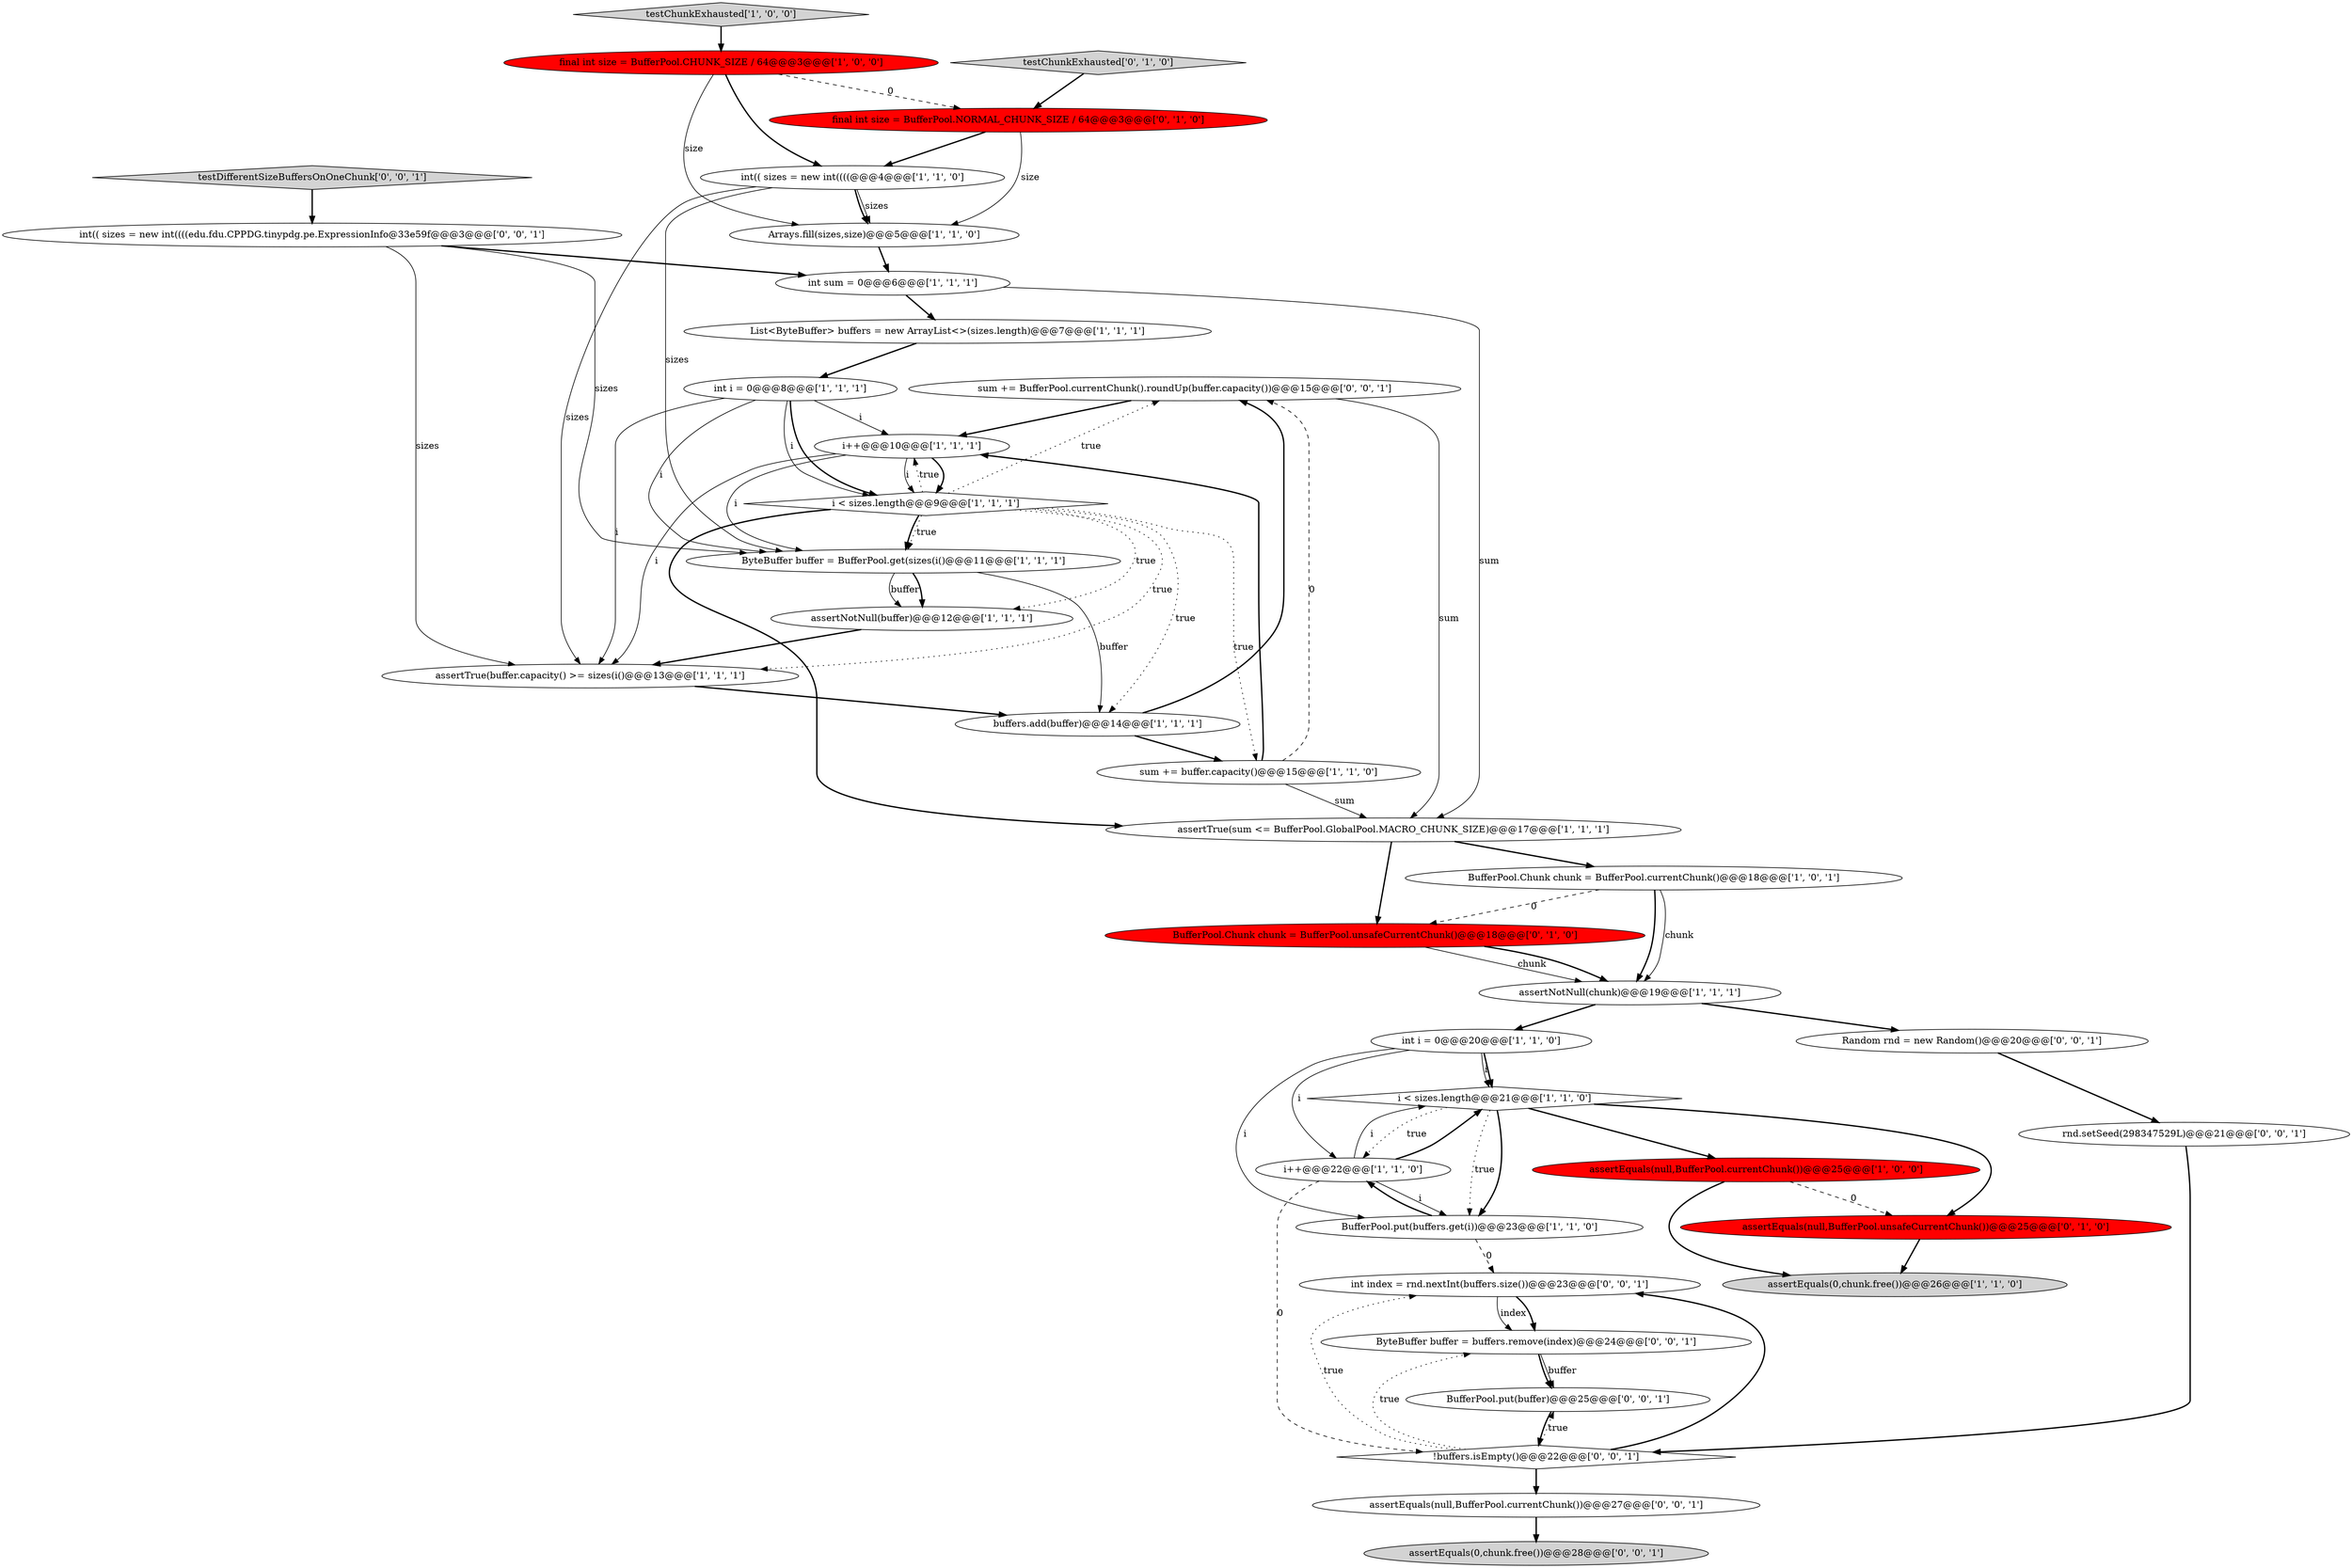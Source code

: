 digraph {
35 [style = filled, label = "int index = rnd.nextInt(buffers.size())@@@23@@@['0', '0', '1']", fillcolor = white, shape = ellipse image = "AAA0AAABBB3BBB"];
33 [style = filled, label = "assertEquals(0,chunk.free())@@@28@@@['0', '0', '1']", fillcolor = lightgray, shape = ellipse image = "AAA0AAABBB3BBB"];
31 [style = filled, label = "sum += BufferPool.currentChunk().roundUp(buffer.capacity())@@@15@@@['0', '0', '1']", fillcolor = white, shape = ellipse image = "AAA0AAABBB3BBB"];
0 [style = filled, label = "Arrays.fill(sizes,size)@@@5@@@['1', '1', '0']", fillcolor = white, shape = ellipse image = "AAA0AAABBB1BBB"];
15 [style = filled, label = "assertNotNull(chunk)@@@19@@@['1', '1', '1']", fillcolor = white, shape = ellipse image = "AAA0AAABBB1BBB"];
7 [style = filled, label = "BufferPool.Chunk chunk = BufferPool.currentChunk()@@@18@@@['1', '0', '1']", fillcolor = white, shape = ellipse image = "AAA0AAABBB1BBB"];
27 [style = filled, label = "int(( sizes = new int((((edu.fdu.CPPDG.tinypdg.pe.ExpressionInfo@33e59f@@@3@@@['0', '0', '1']", fillcolor = white, shape = ellipse image = "AAA0AAABBB3BBB"];
25 [style = filled, label = "final int size = BufferPool.NORMAL_CHUNK_SIZE / 64@@@3@@@['0', '1', '0']", fillcolor = red, shape = ellipse image = "AAA1AAABBB2BBB"];
28 [style = filled, label = "rnd.setSeed(298347529L)@@@21@@@['0', '0', '1']", fillcolor = white, shape = ellipse image = "AAA0AAABBB3BBB"];
1 [style = filled, label = "i < sizes.length@@@21@@@['1', '1', '0']", fillcolor = white, shape = diamond image = "AAA0AAABBB1BBB"];
11 [style = filled, label = "ByteBuffer buffer = BufferPool.get(sizes(i()@@@11@@@['1', '1', '1']", fillcolor = white, shape = ellipse image = "AAA0AAABBB1BBB"];
36 [style = filled, label = "BufferPool.put(buffer)@@@25@@@['0', '0', '1']", fillcolor = white, shape = ellipse image = "AAA0AAABBB3BBB"];
19 [style = filled, label = "i++@@@22@@@['1', '1', '0']", fillcolor = white, shape = ellipse image = "AAA0AAABBB1BBB"];
12 [style = filled, label = "i++@@@10@@@['1', '1', '1']", fillcolor = white, shape = ellipse image = "AAA0AAABBB1BBB"];
26 [style = filled, label = "testChunkExhausted['0', '1', '0']", fillcolor = lightgray, shape = diamond image = "AAA0AAABBB2BBB"];
32 [style = filled, label = "!buffers.isEmpty()@@@22@@@['0', '0', '1']", fillcolor = white, shape = diamond image = "AAA0AAABBB3BBB"];
34 [style = filled, label = "testDifferentSizeBuffersOnOneChunk['0', '0', '1']", fillcolor = lightgray, shape = diamond image = "AAA0AAABBB3BBB"];
21 [style = filled, label = "assertEquals(null,BufferPool.currentChunk())@@@25@@@['1', '0', '0']", fillcolor = red, shape = ellipse image = "AAA1AAABBB1BBB"];
20 [style = filled, label = "int(( sizes = new int((((@@@4@@@['1', '1', '0']", fillcolor = white, shape = ellipse image = "AAA0AAABBB1BBB"];
3 [style = filled, label = "List<ByteBuffer> buffers = new ArrayList<>(sizes.length)@@@7@@@['1', '1', '1']", fillcolor = white, shape = ellipse image = "AAA0AAABBB1BBB"];
10 [style = filled, label = "int sum = 0@@@6@@@['1', '1', '1']", fillcolor = white, shape = ellipse image = "AAA0AAABBB1BBB"];
30 [style = filled, label = "assertEquals(null,BufferPool.currentChunk())@@@27@@@['0', '0', '1']", fillcolor = white, shape = ellipse image = "AAA0AAABBB3BBB"];
6 [style = filled, label = "int i = 0@@@20@@@['1', '1', '0']", fillcolor = white, shape = ellipse image = "AAA0AAABBB1BBB"];
9 [style = filled, label = "assertNotNull(buffer)@@@12@@@['1', '1', '1']", fillcolor = white, shape = ellipse image = "AAA0AAABBB1BBB"];
22 [style = filled, label = "i < sizes.length@@@9@@@['1', '1', '1']", fillcolor = white, shape = diamond image = "AAA0AAABBB1BBB"];
37 [style = filled, label = "ByteBuffer buffer = buffers.remove(index)@@@24@@@['0', '0', '1']", fillcolor = white, shape = ellipse image = "AAA0AAABBB3BBB"];
8 [style = filled, label = "assertTrue(sum <= BufferPool.GlobalPool.MACRO_CHUNK_SIZE)@@@17@@@['1', '1', '1']", fillcolor = white, shape = ellipse image = "AAA0AAABBB1BBB"];
14 [style = filled, label = "int i = 0@@@8@@@['1', '1', '1']", fillcolor = white, shape = ellipse image = "AAA0AAABBB1BBB"];
16 [style = filled, label = "BufferPool.put(buffers.get(i))@@@23@@@['1', '1', '0']", fillcolor = white, shape = ellipse image = "AAA0AAABBB1BBB"];
29 [style = filled, label = "Random rnd = new Random()@@@20@@@['0', '0', '1']", fillcolor = white, shape = ellipse image = "AAA0AAABBB3BBB"];
4 [style = filled, label = "assertTrue(buffer.capacity() >= sizes(i()@@@13@@@['1', '1', '1']", fillcolor = white, shape = ellipse image = "AAA0AAABBB1BBB"];
18 [style = filled, label = "buffers.add(buffer)@@@14@@@['1', '1', '1']", fillcolor = white, shape = ellipse image = "AAA0AAABBB1BBB"];
13 [style = filled, label = "assertEquals(0,chunk.free())@@@26@@@['1', '1', '0']", fillcolor = lightgray, shape = ellipse image = "AAA0AAABBB1BBB"];
24 [style = filled, label = "assertEquals(null,BufferPool.unsafeCurrentChunk())@@@25@@@['0', '1', '0']", fillcolor = red, shape = ellipse image = "AAA1AAABBB2BBB"];
23 [style = filled, label = "BufferPool.Chunk chunk = BufferPool.unsafeCurrentChunk()@@@18@@@['0', '1', '0']", fillcolor = red, shape = ellipse image = "AAA1AAABBB2BBB"];
5 [style = filled, label = "sum += buffer.capacity()@@@15@@@['1', '1', '0']", fillcolor = white, shape = ellipse image = "AAA0AAABBB1BBB"];
2 [style = filled, label = "testChunkExhausted['1', '0', '0']", fillcolor = lightgray, shape = diamond image = "AAA0AAABBB1BBB"];
17 [style = filled, label = "final int size = BufferPool.CHUNK_SIZE / 64@@@3@@@['1', '0', '0']", fillcolor = red, shape = ellipse image = "AAA1AAABBB1BBB"];
32->35 [style = bold, label=""];
11->9 [style = solid, label="buffer"];
22->31 [style = dotted, label="true"];
35->37 [style = solid, label="index"];
16->35 [style = dashed, label="0"];
20->0 [style = bold, label=""];
14->11 [style = solid, label="i"];
11->9 [style = bold, label=""];
22->8 [style = bold, label=""];
19->1 [style = bold, label=""];
19->16 [style = solid, label="i"];
35->37 [style = bold, label=""];
1->21 [style = bold, label=""];
32->37 [style = dotted, label="true"];
14->4 [style = solid, label="i"];
21->24 [style = dashed, label="0"];
12->22 [style = bold, label=""];
21->13 [style = bold, label=""];
17->20 [style = bold, label=""];
6->16 [style = solid, label="i"];
6->1 [style = solid, label="i"];
18->31 [style = bold, label=""];
32->35 [style = dotted, label="true"];
8->23 [style = bold, label=""];
37->36 [style = bold, label=""];
5->8 [style = solid, label="sum"];
6->19 [style = solid, label="i"];
14->22 [style = bold, label=""];
10->8 [style = solid, label="sum"];
4->18 [style = bold, label=""];
14->12 [style = solid, label="i"];
32->36 [style = dotted, label="true"];
16->19 [style = bold, label=""];
20->0 [style = solid, label="sizes"];
27->11 [style = solid, label="sizes"];
14->22 [style = solid, label="i"];
1->16 [style = bold, label=""];
37->36 [style = solid, label="buffer"];
12->11 [style = solid, label="i"];
19->32 [style = dashed, label="0"];
22->9 [style = dotted, label="true"];
20->4 [style = solid, label="sizes"];
22->4 [style = dotted, label="true"];
22->11 [style = bold, label=""];
15->29 [style = bold, label=""];
24->13 [style = bold, label=""];
2->17 [style = bold, label=""];
23->15 [style = solid, label="chunk"];
11->18 [style = solid, label="buffer"];
7->23 [style = dashed, label="0"];
22->18 [style = dotted, label="true"];
30->33 [style = bold, label=""];
23->15 [style = bold, label=""];
32->30 [style = bold, label=""];
1->19 [style = dotted, label="true"];
31->12 [style = bold, label=""];
17->25 [style = dashed, label="0"];
28->32 [style = bold, label=""];
22->5 [style = dotted, label="true"];
27->4 [style = solid, label="sizes"];
6->1 [style = bold, label=""];
19->1 [style = solid, label="i"];
25->20 [style = bold, label=""];
27->10 [style = bold, label=""];
5->31 [style = dashed, label="0"];
7->15 [style = bold, label=""];
1->16 [style = dotted, label="true"];
25->0 [style = solid, label="size"];
9->4 [style = bold, label=""];
26->25 [style = bold, label=""];
3->14 [style = bold, label=""];
12->22 [style = solid, label="i"];
10->3 [style = bold, label=""];
36->32 [style = bold, label=""];
22->11 [style = dotted, label="true"];
15->6 [style = bold, label=""];
7->15 [style = solid, label="chunk"];
8->7 [style = bold, label=""];
31->8 [style = solid, label="sum"];
22->12 [style = dotted, label="true"];
17->0 [style = solid, label="size"];
29->28 [style = bold, label=""];
0->10 [style = bold, label=""];
5->12 [style = bold, label=""];
1->24 [style = bold, label=""];
18->5 [style = bold, label=""];
12->4 [style = solid, label="i"];
20->11 [style = solid, label="sizes"];
34->27 [style = bold, label=""];
}
